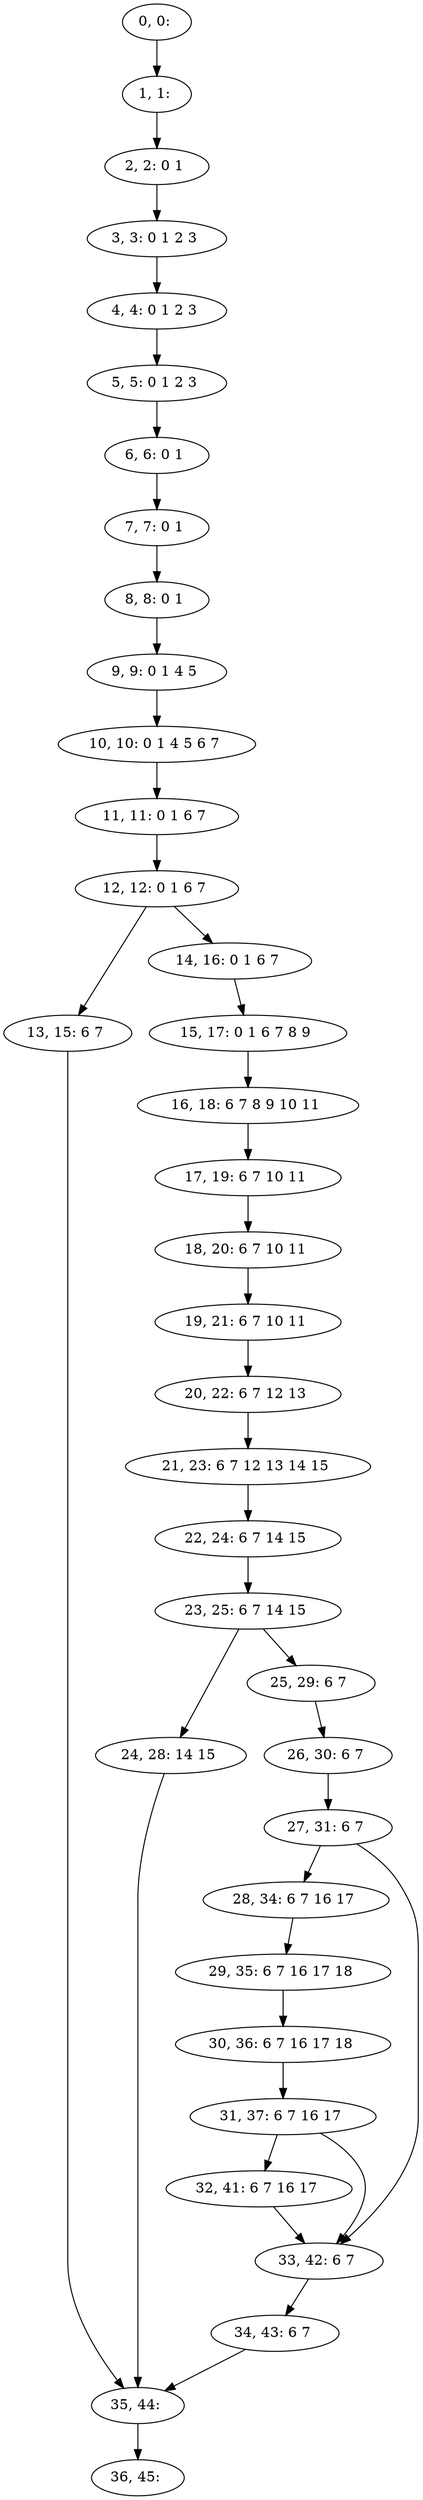 digraph G {
0[label="0, 0: "];
1[label="1, 1: "];
2[label="2, 2: 0 1 "];
3[label="3, 3: 0 1 2 3 "];
4[label="4, 4: 0 1 2 3 "];
5[label="5, 5: 0 1 2 3 "];
6[label="6, 6: 0 1 "];
7[label="7, 7: 0 1 "];
8[label="8, 8: 0 1 "];
9[label="9, 9: 0 1 4 5 "];
10[label="10, 10: 0 1 4 5 6 7 "];
11[label="11, 11: 0 1 6 7 "];
12[label="12, 12: 0 1 6 7 "];
13[label="13, 15: 6 7 "];
14[label="14, 16: 0 1 6 7 "];
15[label="15, 17: 0 1 6 7 8 9 "];
16[label="16, 18: 6 7 8 9 10 11 "];
17[label="17, 19: 6 7 10 11 "];
18[label="18, 20: 6 7 10 11 "];
19[label="19, 21: 6 7 10 11 "];
20[label="20, 22: 6 7 12 13 "];
21[label="21, 23: 6 7 12 13 14 15 "];
22[label="22, 24: 6 7 14 15 "];
23[label="23, 25: 6 7 14 15 "];
24[label="24, 28: 14 15 "];
25[label="25, 29: 6 7 "];
26[label="26, 30: 6 7 "];
27[label="27, 31: 6 7 "];
28[label="28, 34: 6 7 16 17 "];
29[label="29, 35: 6 7 16 17 18 "];
30[label="30, 36: 6 7 16 17 18 "];
31[label="31, 37: 6 7 16 17 "];
32[label="32, 41: 6 7 16 17 "];
33[label="33, 42: 6 7 "];
34[label="34, 43: 6 7 "];
35[label="35, 44: "];
36[label="36, 45: "];
0->1 ;
1->2 ;
2->3 ;
3->4 ;
4->5 ;
5->6 ;
6->7 ;
7->8 ;
8->9 ;
9->10 ;
10->11 ;
11->12 ;
12->13 ;
12->14 ;
13->35 ;
14->15 ;
15->16 ;
16->17 ;
17->18 ;
18->19 ;
19->20 ;
20->21 ;
21->22 ;
22->23 ;
23->24 ;
23->25 ;
24->35 ;
25->26 ;
26->27 ;
27->28 ;
27->33 ;
28->29 ;
29->30 ;
30->31 ;
31->32 ;
31->33 ;
32->33 ;
33->34 ;
34->35 ;
35->36 ;
}
